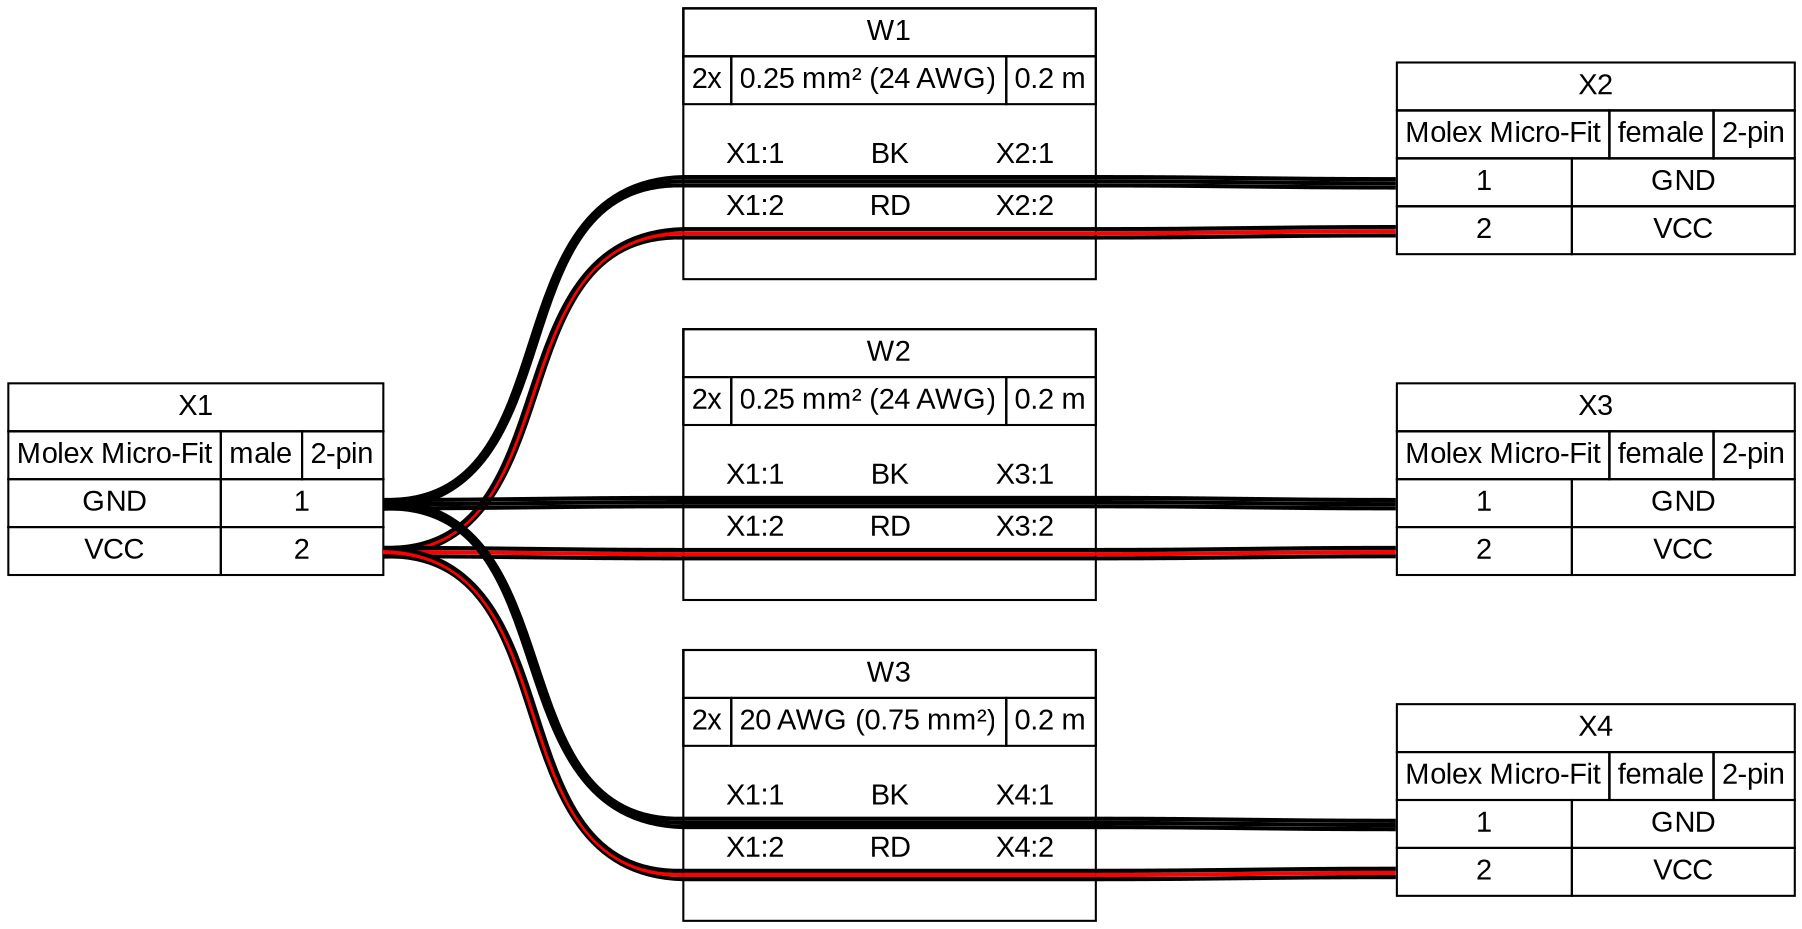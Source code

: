 graph {
// Graph generated by WireViz
// https://github.com/formatc1702/WireViz
	graph [bgcolor=white fontname=arial nodesep=0.33 rankdir=LR ranksep=2]
	node [fillcolor=white fontname=arial shape=record style=filled]
	edge [fontname=arial style=bold]
	X1 [label=<<table border="0" cellspacing="0" cellpadding="0"><tr><td><table border="0" cellspacing="0" cellpadding="3" cellborder="1"><tr><td balign="left">X1</td></tr></table></td></tr><tr><td><table border="0" cellspacing="0" cellpadding="3" cellborder="1"><tr><td balign="left">Molex Micro-Fit</td><td balign="left">male</td><td balign="left">2-pin</td></tr></table></td></tr><tr><td><table border="0" cellspacing="0" cellpadding="3" cellborder="1"><tr><td>GND</td><td port="p1r">1</td></tr><tr><td>VCC</td><td port="p2r">2</td></tr></table></td></tr></table>> fillcolor=white margin=0 shape=none style=filled]
	X2 [label=<<table border="0" cellspacing="0" cellpadding="0"><tr><td><table border="0" cellspacing="0" cellpadding="3" cellborder="1"><tr><td balign="left">X2</td></tr></table></td></tr><tr><td><table border="0" cellspacing="0" cellpadding="3" cellborder="1"><tr><td balign="left">Molex Micro-Fit</td><td balign="left">female</td><td balign="left">2-pin</td></tr></table></td></tr><tr><td><table border="0" cellspacing="0" cellpadding="3" cellborder="1"><tr><td port="p1l">1</td><td>GND</td></tr><tr><td port="p2l">2</td><td>VCC</td></tr></table></td></tr></table>> fillcolor=white margin=0 shape=none style=filled]
	X3 [label=<<table border="0" cellspacing="0" cellpadding="0"><tr><td><table border="0" cellspacing="0" cellpadding="3" cellborder="1"><tr><td balign="left">X3</td></tr></table></td></tr><tr><td><table border="0" cellspacing="0" cellpadding="3" cellborder="1"><tr><td balign="left">Molex Micro-Fit</td><td balign="left">female</td><td balign="left">2-pin</td></tr></table></td></tr><tr><td><table border="0" cellspacing="0" cellpadding="3" cellborder="1"><tr><td port="p1l">1</td><td>GND</td></tr><tr><td port="p2l">2</td><td>VCC</td></tr></table></td></tr></table>> fillcolor=white margin=0 shape=none style=filled]
	X4 [label=<<table border="0" cellspacing="0" cellpadding="0"><tr><td><table border="0" cellspacing="0" cellpadding="3" cellborder="1"><tr><td balign="left">X4</td></tr></table></td></tr><tr><td><table border="0" cellspacing="0" cellpadding="3" cellborder="1"><tr><td balign="left">Molex Micro-Fit</td><td balign="left">female</td><td balign="left">2-pin</td></tr></table></td></tr><tr><td><table border="0" cellspacing="0" cellpadding="3" cellborder="1"><tr><td port="p1l">1</td><td>GND</td></tr><tr><td port="p2l">2</td><td>VCC</td></tr></table></td></tr></table>> fillcolor=white margin=0 shape=none style=filled]
	edge [color="#000000:#000000:#000000"]
	X1:p1r:e -- W1:w1:w
	W1:w1:e -- X2:p1l:w
	edge [color="#000000:#ff0000:#000000"]
	X1:p2r:e -- W1:w2:w
	W1:w2:e -- X2:p2l:w
	W1 [label=<<table border="0" cellspacing="0" cellpadding="0"><tr><td><table border="0" cellspacing="0" cellpadding="3" cellborder="1"><tr><td colspan="3">W1</td></tr><tr><td balign="left">2x</td><td balign="left">0.25 mm² (24 AWG)</td><td balign="left">0.2 m</td></tr></table></td></tr><tr><td>&nbsp;</td></tr><tr><td><table border="0" cellspacing="0" cellborder="0"><tr><td>X1:1</td><td>BK</td><td>X2:1</td></tr><tr><td colspan="3" border="0" cellspacing="0" cellpadding="0" port="w1" height="6"><table cellspacing="0" cellborder="0" border = "0"><tr><td colspan="3" cellpadding="0" height="2" bgcolor="#000000" border="0"></td></tr><tr><td colspan="3" cellpadding="0" height="2" bgcolor="#000000" border="0"></td></tr><tr><td colspan="3" cellpadding="0" height="2" bgcolor="#000000" border="0"></td></tr></table></td></tr><tr><td>X1:2</td><td>RD</td><td>X2:2</td></tr><tr><td colspan="3" border="0" cellspacing="0" cellpadding="0" port="w2" height="6"><table cellspacing="0" cellborder="0" border = "0"><tr><td colspan="3" cellpadding="0" height="2" bgcolor="#000000" border="0"></td></tr><tr><td colspan="3" cellpadding="0" height="2" bgcolor="#ff0000" border="0"></td></tr><tr><td colspan="3" cellpadding="0" height="2" bgcolor="#000000" border="0"></td></tr></table></td></tr><tr><td>&nbsp;</td></tr></table></td></tr></table>> fillcolor=white margin=0 shape=box style=""]
	edge [color="#000000:#000000:#000000"]
	X1:p1r:e -- W2:w1:w
	W2:w1:e -- X3:p1l:w
	edge [color="#000000:#ff0000:#000000"]
	X1:p2r:e -- W2:w2:w
	W2:w2:e -- X3:p2l:w
	W2 [label=<<table border="0" cellspacing="0" cellpadding="0"><tr><td><table border="0" cellspacing="0" cellpadding="3" cellborder="1"><tr><td colspan="3">W2</td></tr><tr><td balign="left">2x</td><td balign="left">0.25 mm² (24 AWG)</td><td balign="left">0.2 m</td></tr></table></td></tr><tr><td>&nbsp;</td></tr><tr><td><table border="0" cellspacing="0" cellborder="0"><tr><td>X1:1</td><td>BK</td><td>X3:1</td></tr><tr><td colspan="3" border="0" cellspacing="0" cellpadding="0" port="w1" height="6"><table cellspacing="0" cellborder="0" border = "0"><tr><td colspan="3" cellpadding="0" height="2" bgcolor="#000000" border="0"></td></tr><tr><td colspan="3" cellpadding="0" height="2" bgcolor="#000000" border="0"></td></tr><tr><td colspan="3" cellpadding="0" height="2" bgcolor="#000000" border="0"></td></tr></table></td></tr><tr><td>X1:2</td><td>RD</td><td>X3:2</td></tr><tr><td colspan="3" border="0" cellspacing="0" cellpadding="0" port="w2" height="6"><table cellspacing="0" cellborder="0" border = "0"><tr><td colspan="3" cellpadding="0" height="2" bgcolor="#000000" border="0"></td></tr><tr><td colspan="3" cellpadding="0" height="2" bgcolor="#ff0000" border="0"></td></tr><tr><td colspan="3" cellpadding="0" height="2" bgcolor="#000000" border="0"></td></tr></table></td></tr><tr><td>&nbsp;</td></tr></table></td></tr></table>> fillcolor=white margin=0 shape=box style=""]
	edge [color="#000000:#000000:#000000"]
	X1:p1r:e -- W3:w1:w
	W3:w1:e -- X4:p1l:w
	edge [color="#000000:#ff0000:#000000"]
	X1:p2r:e -- W3:w2:w
	W3:w2:e -- X4:p2l:w
	W3 [label=<<table border="0" cellspacing="0" cellpadding="0"><tr><td><table border="0" cellspacing="0" cellpadding="3" cellborder="1"><tr><td colspan="3">W3</td></tr><tr><td balign="left">2x</td><td balign="left">20 AWG (0.75 mm²)</td><td balign="left">0.2 m</td></tr></table></td></tr><tr><td>&nbsp;</td></tr><tr><td><table border="0" cellspacing="0" cellborder="0"><tr><td>X1:1</td><td>BK</td><td>X4:1</td></tr><tr><td colspan="3" border="0" cellspacing="0" cellpadding="0" port="w1" height="6"><table cellspacing="0" cellborder="0" border = "0"><tr><td colspan="3" cellpadding="0" height="2" bgcolor="#000000" border="0"></td></tr><tr><td colspan="3" cellpadding="0" height="2" bgcolor="#000000" border="0"></td></tr><tr><td colspan="3" cellpadding="0" height="2" bgcolor="#000000" border="0"></td></tr></table></td></tr><tr><td>X1:2</td><td>RD</td><td>X4:2</td></tr><tr><td colspan="3" border="0" cellspacing="0" cellpadding="0" port="w2" height="6"><table cellspacing="0" cellborder="0" border = "0"><tr><td colspan="3" cellpadding="0" height="2" bgcolor="#000000" border="0"></td></tr><tr><td colspan="3" cellpadding="0" height="2" bgcolor="#ff0000" border="0"></td></tr><tr><td colspan="3" cellpadding="0" height="2" bgcolor="#000000" border="0"></td></tr></table></td></tr><tr><td>&nbsp;</td></tr></table></td></tr></table>> fillcolor=white margin=0 shape=box style=""]
}
